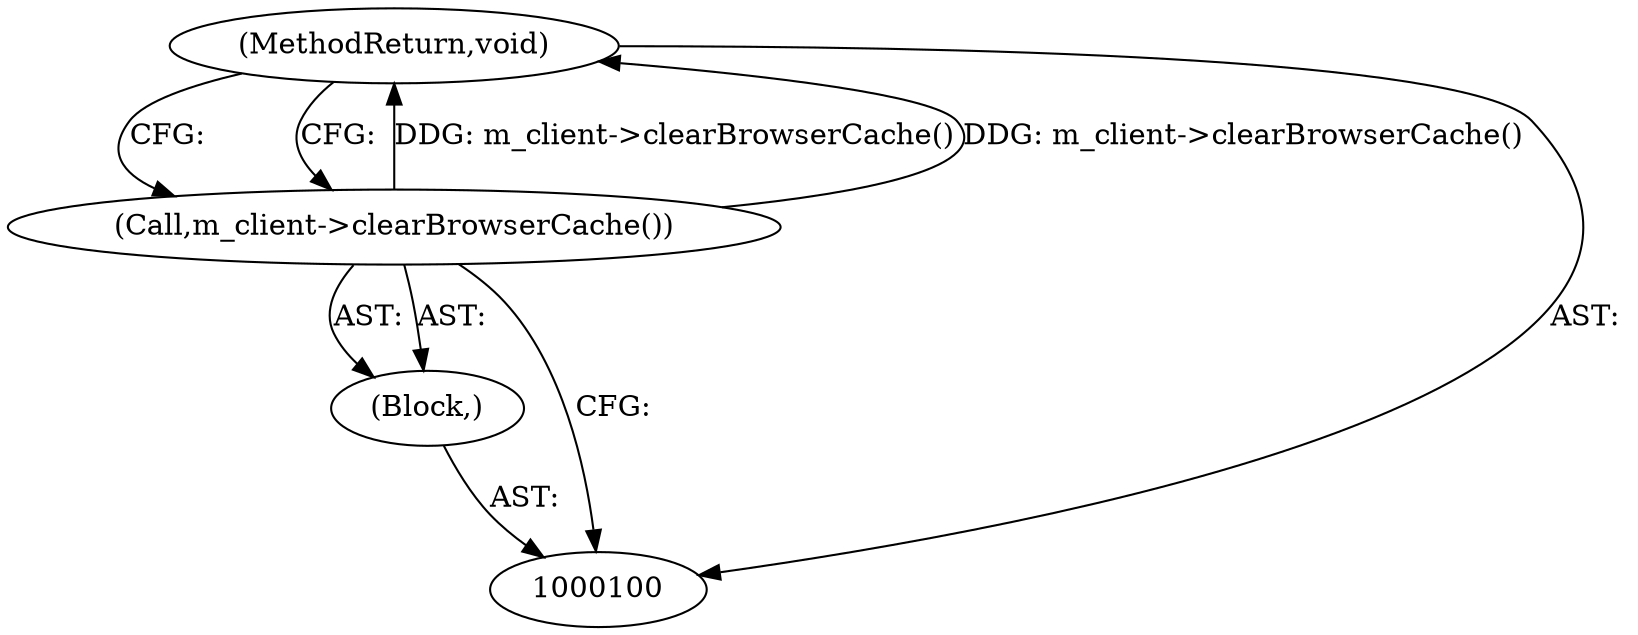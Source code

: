 digraph "1_Chrome_4c39b8e5670c4a0f2bb06008502ebb0c4fe322e0_3" {
"1000103" [label="(MethodReturn,void)"];
"1000101" [label="(Block,)"];
"1000102" [label="(Call,m_client->clearBrowserCache())"];
"1000103" -> "1000100"  [label="AST: "];
"1000103" -> "1000102"  [label="CFG: "];
"1000102" -> "1000103"  [label="DDG: m_client->clearBrowserCache()"];
"1000101" -> "1000100"  [label="AST: "];
"1000102" -> "1000101"  [label="AST: "];
"1000102" -> "1000101"  [label="AST: "];
"1000102" -> "1000100"  [label="CFG: "];
"1000103" -> "1000102"  [label="CFG: "];
"1000102" -> "1000103"  [label="DDG: m_client->clearBrowserCache()"];
}
